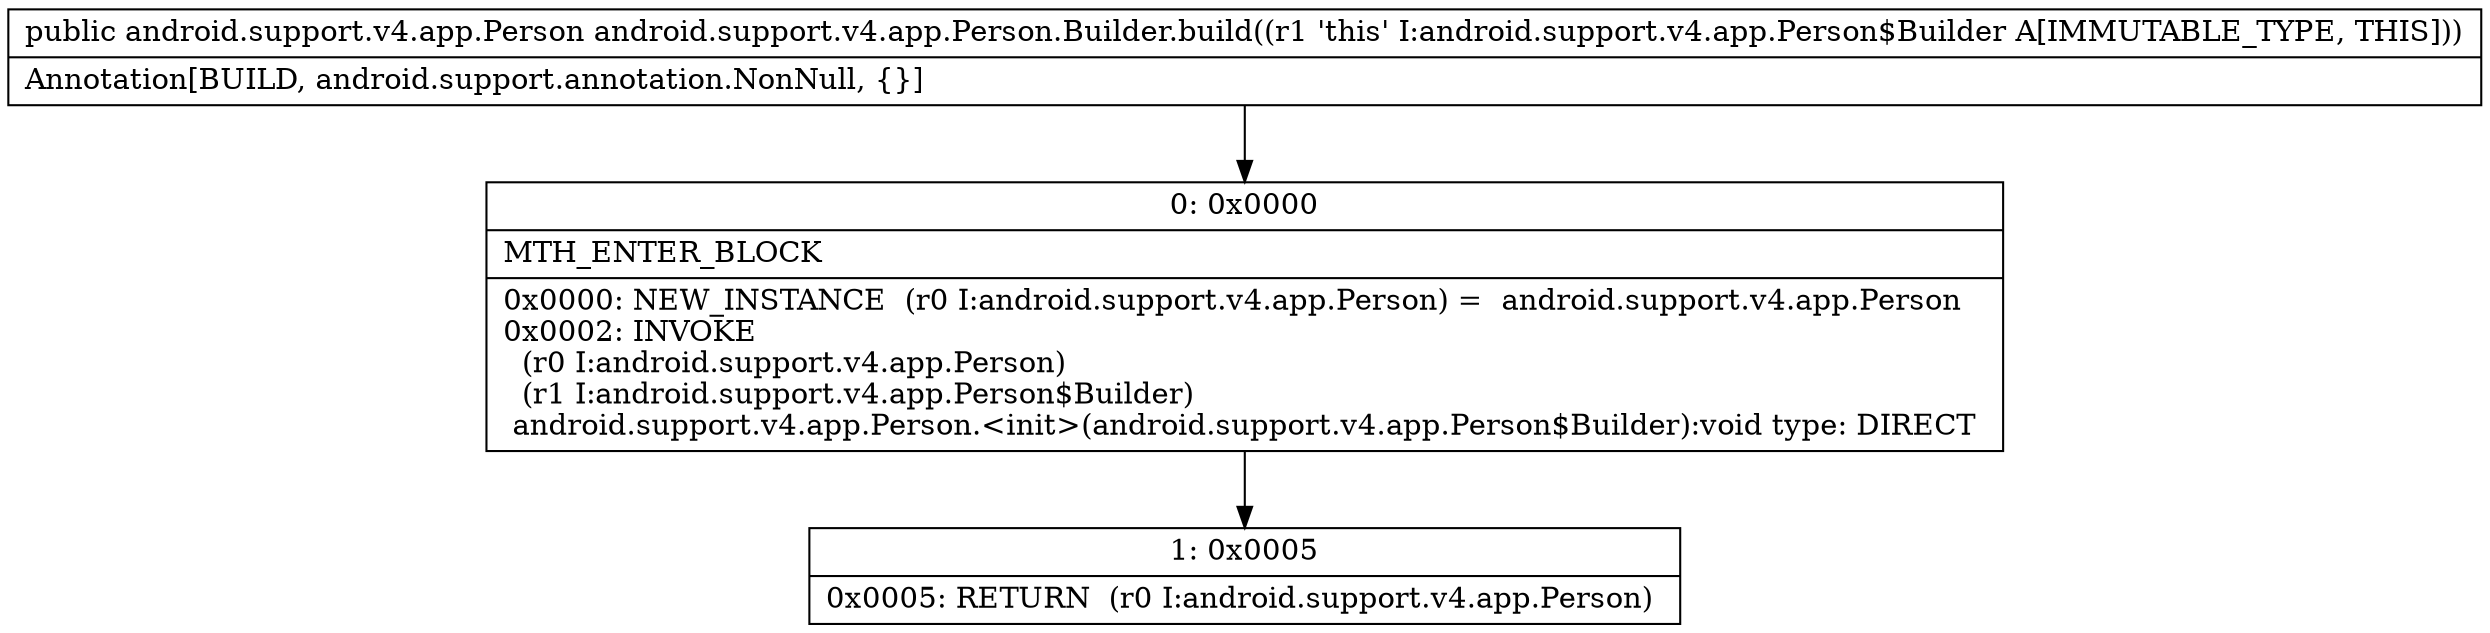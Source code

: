 digraph "CFG forandroid.support.v4.app.Person.Builder.build()Landroid\/support\/v4\/app\/Person;" {
Node_0 [shape=record,label="{0\:\ 0x0000|MTH_ENTER_BLOCK\l|0x0000: NEW_INSTANCE  (r0 I:android.support.v4.app.Person) =  android.support.v4.app.Person \l0x0002: INVOKE  \l  (r0 I:android.support.v4.app.Person)\l  (r1 I:android.support.v4.app.Person$Builder)\l android.support.v4.app.Person.\<init\>(android.support.v4.app.Person$Builder):void type: DIRECT \l}"];
Node_1 [shape=record,label="{1\:\ 0x0005|0x0005: RETURN  (r0 I:android.support.v4.app.Person) \l}"];
MethodNode[shape=record,label="{public android.support.v4.app.Person android.support.v4.app.Person.Builder.build((r1 'this' I:android.support.v4.app.Person$Builder A[IMMUTABLE_TYPE, THIS]))  | Annotation[BUILD, android.support.annotation.NonNull, \{\}]\l}"];
MethodNode -> Node_0;
Node_0 -> Node_1;
}

